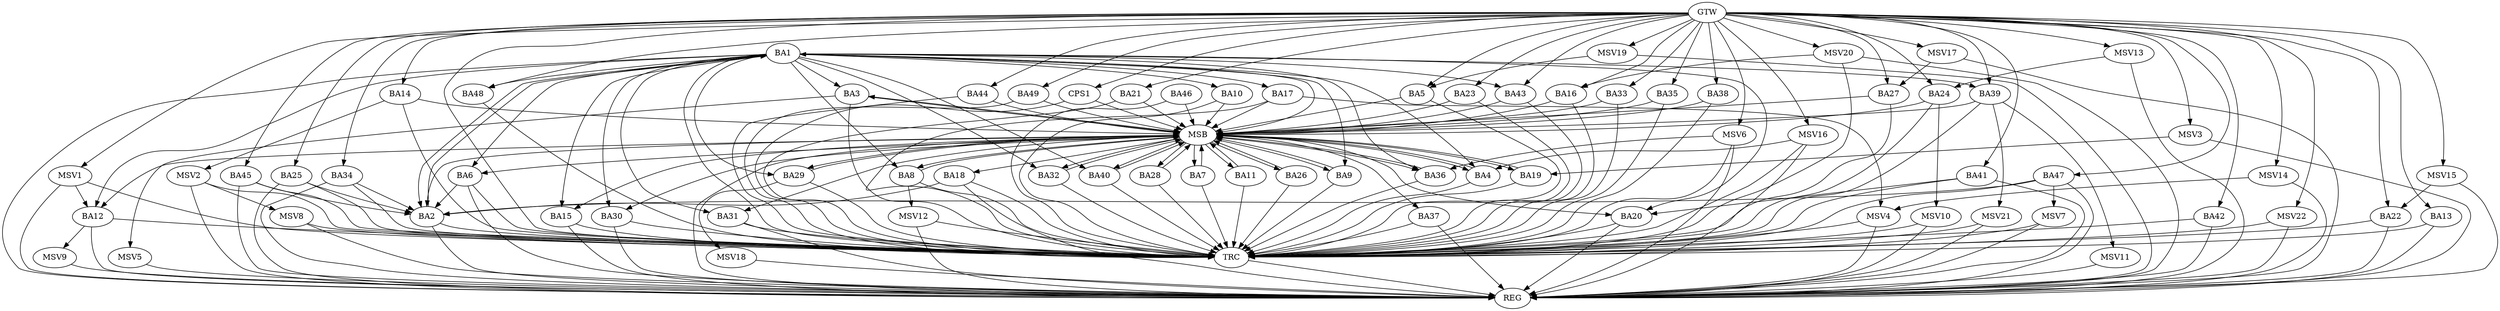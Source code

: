 strict digraph G {
  BA1 [ label="BA1" ];
  BA2 [ label="BA2" ];
  BA3 [ label="BA3" ];
  BA4 [ label="BA4" ];
  BA5 [ label="BA5" ];
  BA6 [ label="BA6" ];
  BA7 [ label="BA7" ];
  BA8 [ label="BA8" ];
  BA9 [ label="BA9" ];
  BA10 [ label="BA10" ];
  BA11 [ label="BA11" ];
  BA12 [ label="BA12" ];
  BA13 [ label="BA13" ];
  BA14 [ label="BA14" ];
  BA15 [ label="BA15" ];
  BA16 [ label="BA16" ];
  BA17 [ label="BA17" ];
  BA18 [ label="BA18" ];
  BA19 [ label="BA19" ];
  BA20 [ label="BA20" ];
  BA21 [ label="BA21" ];
  BA22 [ label="BA22" ];
  BA23 [ label="BA23" ];
  BA24 [ label="BA24" ];
  BA25 [ label="BA25" ];
  BA26 [ label="BA26" ];
  BA27 [ label="BA27" ];
  BA28 [ label="BA28" ];
  BA29 [ label="BA29" ];
  BA30 [ label="BA30" ];
  BA31 [ label="BA31" ];
  BA32 [ label="BA32" ];
  BA33 [ label="BA33" ];
  BA34 [ label="BA34" ];
  BA35 [ label="BA35" ];
  BA36 [ label="BA36" ];
  BA37 [ label="BA37" ];
  BA38 [ label="BA38" ];
  BA39 [ label="BA39" ];
  BA40 [ label="BA40" ];
  BA41 [ label="BA41" ];
  BA42 [ label="BA42" ];
  BA43 [ label="BA43" ];
  BA44 [ label="BA44" ];
  BA45 [ label="BA45" ];
  BA46 [ label="BA46" ];
  BA47 [ label="BA47" ];
  BA48 [ label="BA48" ];
  BA49 [ label="BA49" ];
  CPS1 [ label="CPS1" ];
  GTW [ label="GTW" ];
  REG [ label="REG" ];
  MSB [ label="MSB" ];
  TRC [ label="TRC" ];
  MSV1 [ label="MSV1" ];
  MSV2 [ label="MSV2" ];
  MSV3 [ label="MSV3" ];
  MSV4 [ label="MSV4" ];
  MSV5 [ label="MSV5" ];
  MSV6 [ label="MSV6" ];
  MSV7 [ label="MSV7" ];
  MSV8 [ label="MSV8" ];
  MSV9 [ label="MSV9" ];
  MSV10 [ label="MSV10" ];
  MSV11 [ label="MSV11" ];
  MSV12 [ label="MSV12" ];
  MSV13 [ label="MSV13" ];
  MSV14 [ label="MSV14" ];
  MSV15 [ label="MSV15" ];
  MSV16 [ label="MSV16" ];
  MSV17 [ label="MSV17" ];
  MSV18 [ label="MSV18" ];
  MSV19 [ label="MSV19" ];
  MSV20 [ label="MSV20" ];
  MSV21 [ label="MSV21" ];
  MSV22 [ label="MSV22" ];
  BA1 -> BA2;
  BA2 -> BA1;
  BA6 -> BA2;
  BA18 -> BA2;
  BA25 -> BA2;
  BA34 -> BA2;
  BA41 -> BA20;
  BA45 -> BA2;
  BA47 -> BA2;
  GTW -> BA5;
  GTW -> BA13;
  GTW -> BA14;
  GTW -> BA16;
  GTW -> BA21;
  GTW -> BA22;
  GTW -> BA23;
  GTW -> BA24;
  GTW -> BA25;
  GTW -> BA27;
  GTW -> BA33;
  GTW -> BA34;
  GTW -> BA35;
  GTW -> BA38;
  GTW -> BA39;
  GTW -> BA41;
  GTW -> BA42;
  GTW -> BA43;
  GTW -> BA44;
  GTW -> BA45;
  GTW -> BA47;
  GTW -> BA48;
  GTW -> BA49;
  GTW -> CPS1;
  BA1 -> REG;
  BA2 -> REG;
  BA6 -> REG;
  BA12 -> REG;
  BA13 -> REG;
  BA15 -> REG;
  BA18 -> REG;
  BA20 -> REG;
  BA22 -> REG;
  BA25 -> REG;
  BA30 -> REG;
  BA31 -> REG;
  BA34 -> REG;
  BA37 -> REG;
  BA41 -> REG;
  BA42 -> REG;
  BA45 -> REG;
  BA47 -> REG;
  BA3 -> MSB;
  MSB -> BA2;
  MSB -> REG;
  BA4 -> MSB;
  BA5 -> MSB;
  BA7 -> MSB;
  MSB -> BA1;
  BA8 -> MSB;
  BA9 -> MSB;
  MSB -> BA3;
  BA10 -> MSB;
  BA11 -> MSB;
  BA14 -> MSB;
  BA16 -> MSB;
  MSB -> BA7;
  BA17 -> MSB;
  MSB -> BA8;
  BA19 -> MSB;
  MSB -> BA11;
  BA21 -> MSB;
  MSB -> BA9;
  BA23 -> MSB;
  BA24 -> MSB;
  BA26 -> MSB;
  MSB -> BA19;
  BA27 -> MSB;
  MSB -> BA6;
  BA28 -> MSB;
  BA29 -> MSB;
  BA32 -> MSB;
  BA33 -> MSB;
  BA35 -> MSB;
  BA36 -> MSB;
  MSB -> BA31;
  BA38 -> MSB;
  BA39 -> MSB;
  MSB -> BA30;
  BA40 -> MSB;
  MSB -> BA12;
  BA43 -> MSB;
  BA44 -> MSB;
  MSB -> BA15;
  BA46 -> MSB;
  MSB -> BA36;
  BA49 -> MSB;
  MSB -> BA40;
  CPS1 -> MSB;
  MSB -> BA37;
  MSB -> BA18;
  MSB -> BA20;
  MSB -> BA26;
  MSB -> BA32;
  MSB -> BA29;
  MSB -> BA4;
  MSB -> BA28;
  BA1 -> TRC;
  BA2 -> TRC;
  BA3 -> TRC;
  BA4 -> TRC;
  BA5 -> TRC;
  BA6 -> TRC;
  BA7 -> TRC;
  BA8 -> TRC;
  BA9 -> TRC;
  BA10 -> TRC;
  BA11 -> TRC;
  BA12 -> TRC;
  BA13 -> TRC;
  BA14 -> TRC;
  BA15 -> TRC;
  BA16 -> TRC;
  BA17 -> TRC;
  BA18 -> TRC;
  BA19 -> TRC;
  BA20 -> TRC;
  BA21 -> TRC;
  BA22 -> TRC;
  BA23 -> TRC;
  BA24 -> TRC;
  BA25 -> TRC;
  BA26 -> TRC;
  BA27 -> TRC;
  BA28 -> TRC;
  BA29 -> TRC;
  BA30 -> TRC;
  BA31 -> TRC;
  BA32 -> TRC;
  BA33 -> TRC;
  BA34 -> TRC;
  BA35 -> TRC;
  BA36 -> TRC;
  BA37 -> TRC;
  BA38 -> TRC;
  BA39 -> TRC;
  BA40 -> TRC;
  BA41 -> TRC;
  BA42 -> TRC;
  BA43 -> TRC;
  BA44 -> TRC;
  BA45 -> TRC;
  BA46 -> TRC;
  BA47 -> TRC;
  BA48 -> TRC;
  BA49 -> TRC;
  CPS1 -> TRC;
  GTW -> TRC;
  TRC -> REG;
  BA1 -> BA6;
  BA1 -> BA20;
  BA1 -> BA43;
  BA1 -> BA9;
  BA1 -> BA10;
  BA1 -> BA12;
  BA1 -> BA4;
  BA1 -> BA15;
  BA1 -> BA32;
  BA1 -> BA30;
  BA1 -> BA36;
  BA1 -> BA31;
  BA1 -> BA40;
  BA1 -> BA48;
  BA1 -> BA17;
  BA1 -> BA3;
  BA1 -> BA29;
  BA1 -> BA8;
  BA1 -> BA39;
  MSV1 -> BA12;
  GTW -> MSV1;
  MSV1 -> REG;
  MSV1 -> TRC;
  BA14 -> MSV2;
  MSV2 -> REG;
  MSV2 -> TRC;
  MSV3 -> BA19;
  GTW -> MSV3;
  MSV3 -> REG;
  BA17 -> MSV4;
  MSV4 -> REG;
  MSV4 -> TRC;
  BA3 -> MSV5;
  MSV5 -> REG;
  MSV6 -> BA36;
  GTW -> MSV6;
  MSV6 -> REG;
  MSV6 -> TRC;
  BA47 -> MSV7;
  MSV7 -> REG;
  MSV7 -> TRC;
  MSV2 -> MSV8;
  MSV8 -> REG;
  MSV8 -> TRC;
  BA12 -> MSV9;
  MSV9 -> REG;
  BA24 -> MSV10;
  MSV10 -> REG;
  MSV10 -> TRC;
  BA39 -> MSV11;
  MSV11 -> REG;
  BA8 -> MSV12;
  MSV12 -> REG;
  MSV12 -> TRC;
  MSV13 -> BA24;
  GTW -> MSV13;
  MSV13 -> REG;
  MSV14 -> MSV4;
  GTW -> MSV14;
  MSV14 -> REG;
  MSV15 -> BA22;
  GTW -> MSV15;
  MSV15 -> REG;
  MSV16 -> BA4;
  GTW -> MSV16;
  MSV16 -> REG;
  MSV16 -> TRC;
  MSV17 -> BA27;
  GTW -> MSV17;
  MSV17 -> REG;
  BA29 -> MSV18;
  MSV18 -> REG;
  MSV19 -> BA5;
  GTW -> MSV19;
  MSV19 -> REG;
  MSV20 -> BA16;
  GTW -> MSV20;
  MSV20 -> REG;
  MSV20 -> TRC;
  BA39 -> MSV21;
  MSV21 -> REG;
  MSV21 -> TRC;
  GTW -> MSV22;
  MSV22 -> REG;
  MSV22 -> TRC;
}
